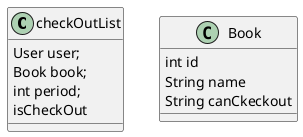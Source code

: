 ﻿@startuml X 
scale 1

    class checkOutList{
        User user;
        Book book;
        int period;
        isCheckOut
    }
    class Book{
        int id
        String name
        String canCkeckout
    }
    
@enduml